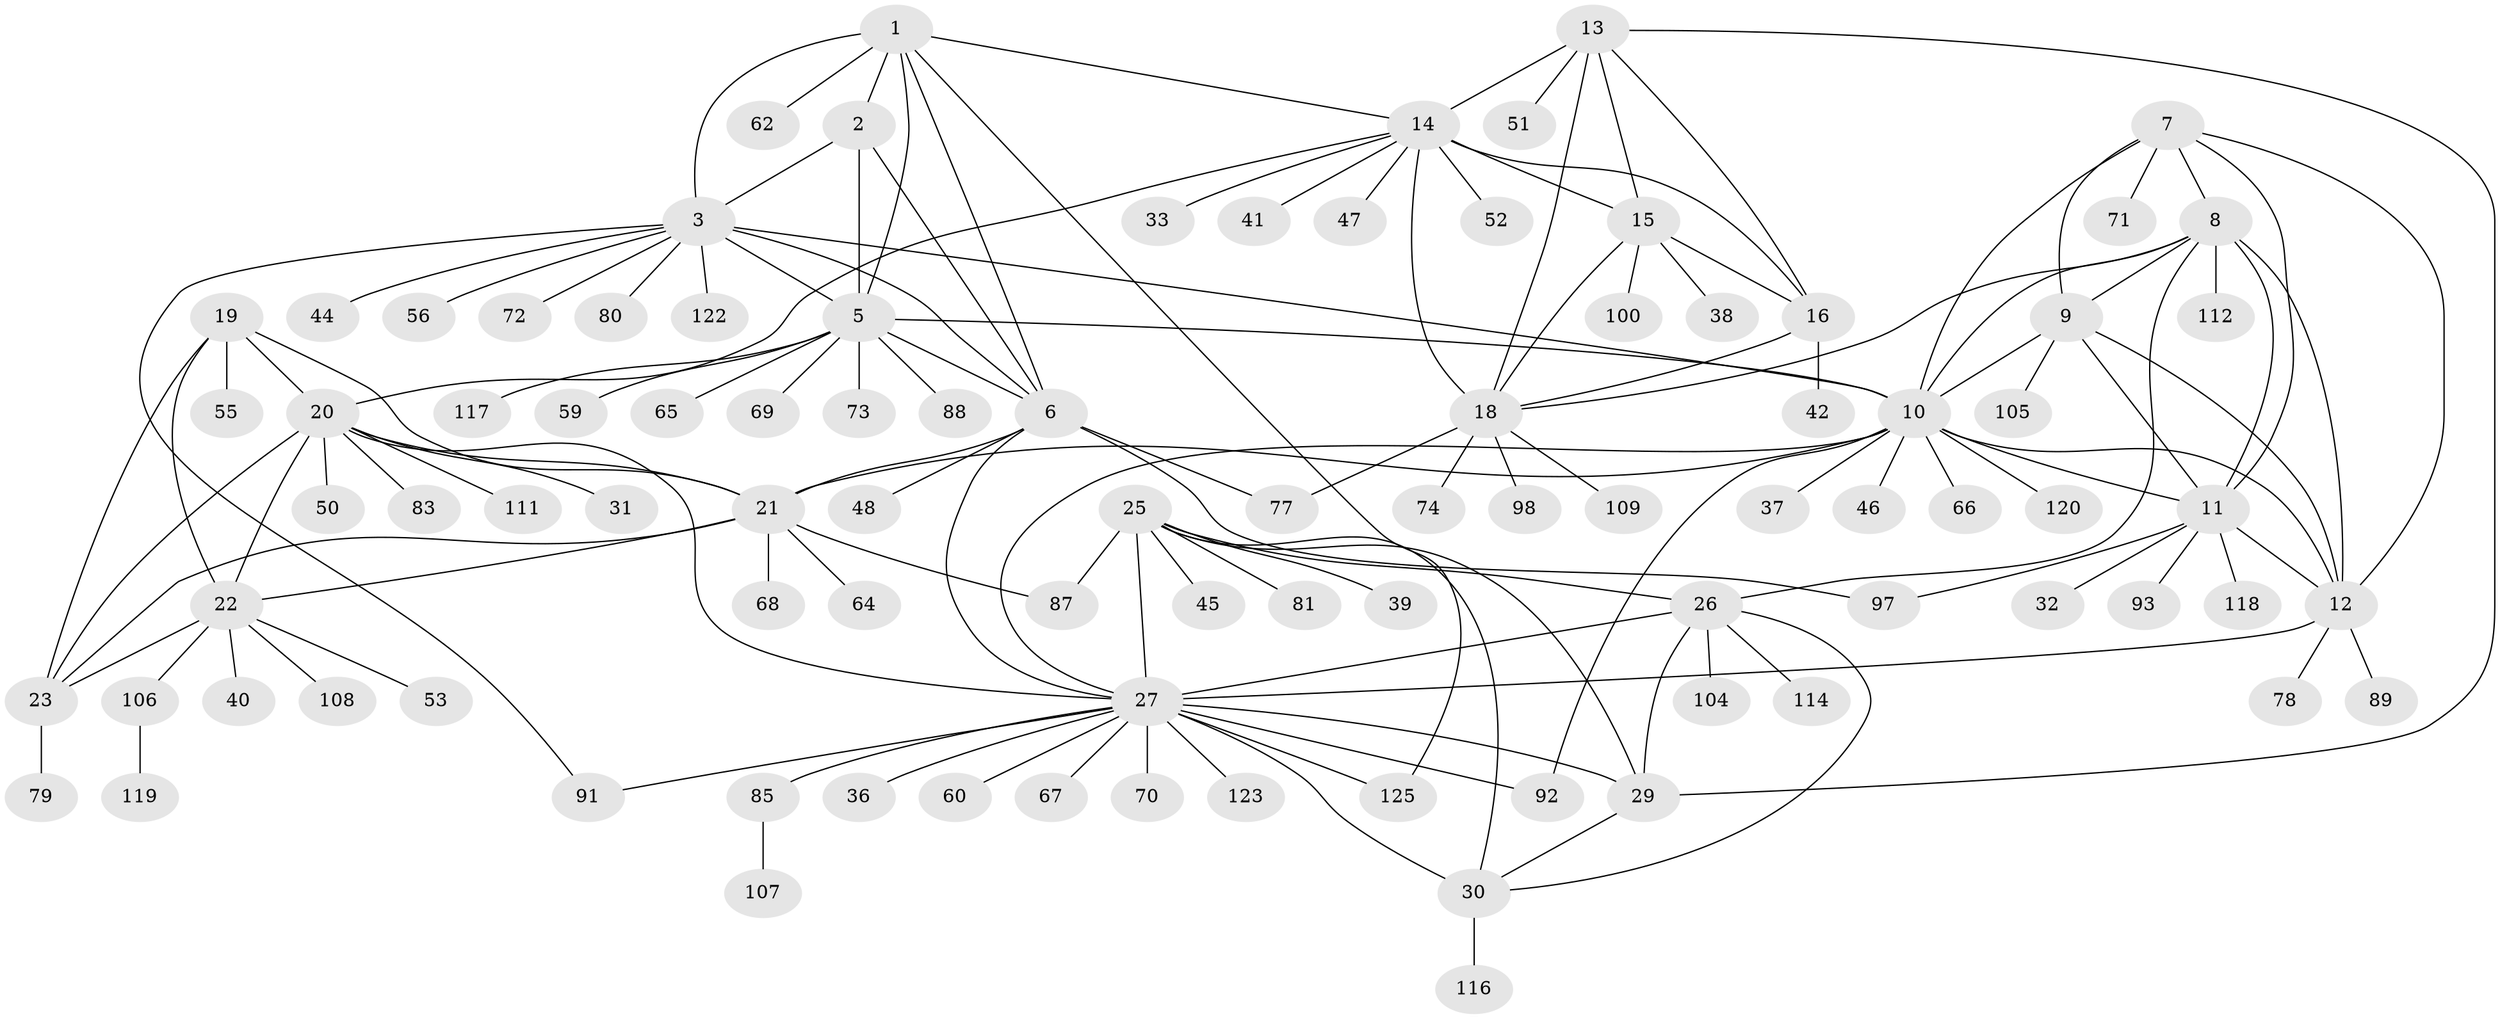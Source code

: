 // original degree distribution, {9: 0.048, 5: 0.008, 8: 0.056, 12: 0.016, 11: 0.024, 7: 0.056, 14: 0.008, 10: 0.016, 6: 0.008, 1: 0.6, 2: 0.144, 3: 0.016}
// Generated by graph-tools (version 1.1) at 2025/11/02/27/25 16:11:37]
// undirected, 94 vertices, 142 edges
graph export_dot {
graph [start="1"]
  node [color=gray90,style=filled];
  1 [super="+76"];
  2;
  3 [super="+4"];
  5 [super="+101"];
  6 [super="+96"];
  7 [super="+90"];
  8 [super="+58"];
  9 [super="+43"];
  10 [super="+110"];
  11 [super="+86"];
  12 [super="+54"];
  13;
  14 [super="+17"];
  15 [super="+115"];
  16 [super="+84"];
  18 [super="+49"];
  19 [super="+34"];
  20 [super="+24"];
  21 [super="+63"];
  22 [super="+35"];
  23 [super="+121"];
  25 [super="+61"];
  26 [super="+82"];
  27 [super="+28"];
  29 [super="+94"];
  30;
  31;
  32;
  33;
  36;
  37;
  38;
  39;
  40;
  41;
  42;
  44 [super="+75"];
  45;
  46;
  47 [super="+57"];
  48;
  50;
  51;
  52;
  53;
  55;
  56;
  59;
  60 [super="+102"];
  62;
  64;
  65;
  66;
  67;
  68;
  69 [super="+103"];
  70;
  71;
  72;
  73;
  74;
  77 [super="+99"];
  78;
  79;
  80;
  81;
  83;
  85;
  87;
  88;
  89;
  91 [super="+95"];
  92;
  93;
  97;
  98 [super="+113"];
  100;
  104;
  105;
  106;
  107;
  108;
  109;
  111;
  112;
  114;
  116;
  117;
  118 [super="+124"];
  119;
  120;
  122;
  123;
  125;
  1 -- 2;
  1 -- 3 [weight=2];
  1 -- 5;
  1 -- 6;
  1 -- 62;
  1 -- 125;
  1 -- 14;
  2 -- 3 [weight=2];
  2 -- 5;
  2 -- 6;
  3 -- 5 [weight=2];
  3 -- 6 [weight=2];
  3 -- 44;
  3 -- 56;
  3 -- 72;
  3 -- 91;
  3 -- 10;
  3 -- 80;
  3 -- 122;
  5 -- 6;
  5 -- 59;
  5 -- 65;
  5 -- 69;
  5 -- 73;
  5 -- 88;
  5 -- 117;
  5 -- 10;
  6 -- 21;
  6 -- 27;
  6 -- 48;
  6 -- 77;
  6 -- 97;
  7 -- 8;
  7 -- 9;
  7 -- 10;
  7 -- 11;
  7 -- 12;
  7 -- 71;
  8 -- 9;
  8 -- 10;
  8 -- 11;
  8 -- 12;
  8 -- 18;
  8 -- 112;
  8 -- 26;
  9 -- 10;
  9 -- 11;
  9 -- 12;
  9 -- 105;
  10 -- 11;
  10 -- 12;
  10 -- 21;
  10 -- 37;
  10 -- 46;
  10 -- 66;
  10 -- 92;
  10 -- 120;
  10 -- 27;
  11 -- 12;
  11 -- 32;
  11 -- 93;
  11 -- 118;
  11 -- 97;
  12 -- 78;
  12 -- 89;
  12 -- 27;
  13 -- 14 [weight=2];
  13 -- 15;
  13 -- 16;
  13 -- 18;
  13 -- 29;
  13 -- 51;
  14 -- 15 [weight=2];
  14 -- 16 [weight=2];
  14 -- 18 [weight=2];
  14 -- 33;
  14 -- 41;
  14 -- 47;
  14 -- 52;
  14 -- 20;
  15 -- 16;
  15 -- 18;
  15 -- 38;
  15 -- 100;
  16 -- 18;
  16 -- 42;
  18 -- 74;
  18 -- 77;
  18 -- 109;
  18 -- 98;
  19 -- 20 [weight=2];
  19 -- 21;
  19 -- 22;
  19 -- 23;
  19 -- 55;
  20 -- 21 [weight=2];
  20 -- 22 [weight=2];
  20 -- 23 [weight=2];
  20 -- 27;
  20 -- 31;
  20 -- 111;
  20 -- 50;
  20 -- 83;
  21 -- 22;
  21 -- 23;
  21 -- 64;
  21 -- 68;
  21 -- 87;
  22 -- 23;
  22 -- 40;
  22 -- 53;
  22 -- 106;
  22 -- 108;
  23 -- 79;
  25 -- 26;
  25 -- 27 [weight=2];
  25 -- 29;
  25 -- 30;
  25 -- 39;
  25 -- 45;
  25 -- 81;
  25 -- 87;
  26 -- 27 [weight=2];
  26 -- 29;
  26 -- 30;
  26 -- 104;
  26 -- 114;
  27 -- 29 [weight=2];
  27 -- 30 [weight=2];
  27 -- 36;
  27 -- 60;
  27 -- 85;
  27 -- 91;
  27 -- 92;
  27 -- 67;
  27 -- 70;
  27 -- 123;
  27 -- 125;
  29 -- 30;
  30 -- 116;
  85 -- 107;
  106 -- 119;
}
